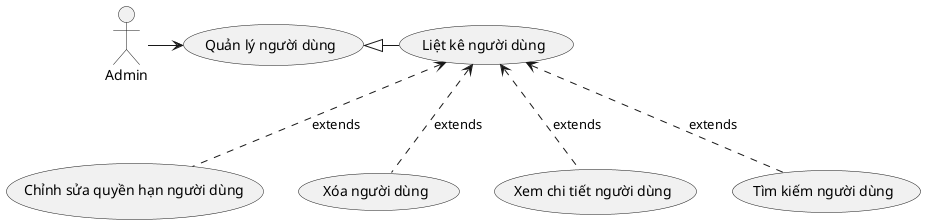 @startuml
Admin -> (Quản lý người dùng)
(Liệt kê người dùng) -left-|> (Quản lý người dùng)
(Chỉnh sửa quyền hạn người dùng) .up.> (Liệt kê người dùng) :extends
(Xóa người dùng) .up.> (Liệt kê người dùng) :extends
(Xem chi tiết người dùng) .up.> (Liệt kê người dùng) :extends
(Tìm kiếm người dùng) .up.> (Liệt kê người dùng) :extends
@enduml